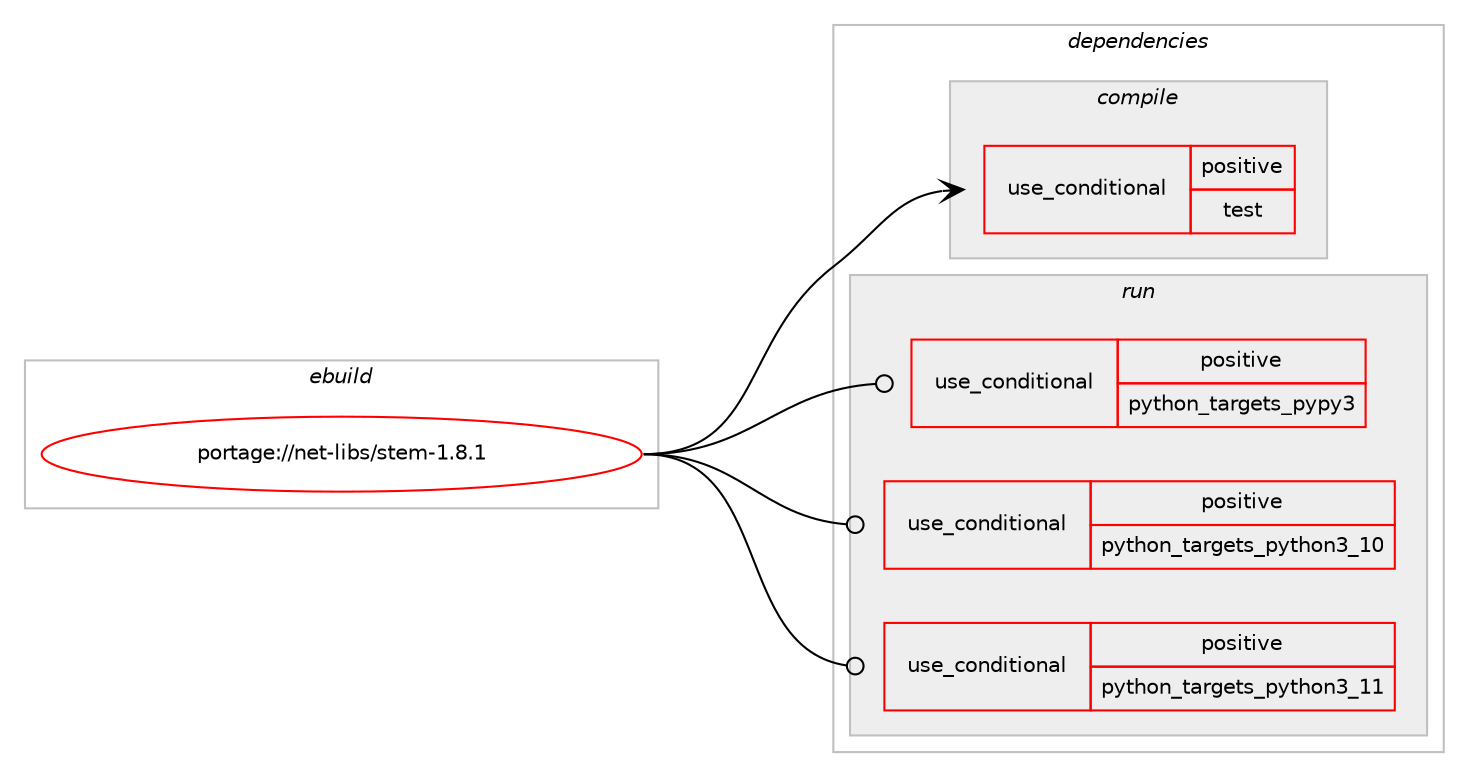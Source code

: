 digraph prolog {

# *************
# Graph options
# *************

newrank=true;
concentrate=true;
compound=true;
graph [rankdir=LR,fontname=Helvetica,fontsize=10,ranksep=1.5];#, ranksep=2.5, nodesep=0.2];
edge  [arrowhead=vee];
node  [fontname=Helvetica,fontsize=10];

# **********
# The ebuild
# **********

subgraph cluster_leftcol {
color=gray;
rank=same;
label=<<i>ebuild</i>>;
id [label="portage://net-libs/stem-1.8.1", color=red, width=4, href="../net-libs/stem-1.8.1.svg"];
}

# ****************
# The dependencies
# ****************

subgraph cluster_midcol {
color=gray;
label=<<i>dependencies</i>>;
subgraph cluster_compile {
fillcolor="#eeeeee";
style=filled;
label=<<i>compile</i>>;
subgraph cond92002 {
dependency184415 [label=<<TABLE BORDER="0" CELLBORDER="1" CELLSPACING="0" CELLPADDING="4"><TR><TD ROWSPAN="3" CELLPADDING="10">use_conditional</TD></TR><TR><TD>positive</TD></TR><TR><TD>test</TD></TR></TABLE>>, shape=none, color=red];
# *** BEGIN UNKNOWN DEPENDENCY TYPE (TODO) ***
# dependency184415 -> package_dependency(portage://net-libs/stem-1.8.1,install,no,dev-python,pyflakes,none,[,,],[],[use(optenable(python_targets_pypy3),negative),use(optenable(python_targets_python3_10),negative),use(optenable(python_targets_python3_11),negative)])
# *** END UNKNOWN DEPENDENCY TYPE (TODO) ***

# *** BEGIN UNKNOWN DEPENDENCY TYPE (TODO) ***
# dependency184415 -> package_dependency(portage://net-libs/stem-1.8.1,install,no,net-vpn,tor,none,[,,],[],[])
# *** END UNKNOWN DEPENDENCY TYPE (TODO) ***

}
id:e -> dependency184415:w [weight=20,style="solid",arrowhead="vee"];
}
subgraph cluster_compileandrun {
fillcolor="#eeeeee";
style=filled;
label=<<i>compile and run</i>>;
}
subgraph cluster_run {
fillcolor="#eeeeee";
style=filled;
label=<<i>run</i>>;
subgraph cond92003 {
dependency184416 [label=<<TABLE BORDER="0" CELLBORDER="1" CELLSPACING="0" CELLPADDING="4"><TR><TD ROWSPAN="3" CELLPADDING="10">use_conditional</TD></TR><TR><TD>positive</TD></TR><TR><TD>python_targets_pypy3</TD></TR></TABLE>>, shape=none, color=red];
# *** BEGIN UNKNOWN DEPENDENCY TYPE (TODO) ***
# dependency184416 -> package_dependency(portage://net-libs/stem-1.8.1,run,no,dev-python,pypy3,none,[,,],any_same_slot,[])
# *** END UNKNOWN DEPENDENCY TYPE (TODO) ***

}
id:e -> dependency184416:w [weight=20,style="solid",arrowhead="odot"];
subgraph cond92004 {
dependency184417 [label=<<TABLE BORDER="0" CELLBORDER="1" CELLSPACING="0" CELLPADDING="4"><TR><TD ROWSPAN="3" CELLPADDING="10">use_conditional</TD></TR><TR><TD>positive</TD></TR><TR><TD>python_targets_python3_10</TD></TR></TABLE>>, shape=none, color=red];
# *** BEGIN UNKNOWN DEPENDENCY TYPE (TODO) ***
# dependency184417 -> package_dependency(portage://net-libs/stem-1.8.1,run,no,dev-lang,python,none,[,,],[slot(3.10)],[])
# *** END UNKNOWN DEPENDENCY TYPE (TODO) ***

}
id:e -> dependency184417:w [weight=20,style="solid",arrowhead="odot"];
subgraph cond92005 {
dependency184418 [label=<<TABLE BORDER="0" CELLBORDER="1" CELLSPACING="0" CELLPADDING="4"><TR><TD ROWSPAN="3" CELLPADDING="10">use_conditional</TD></TR><TR><TD>positive</TD></TR><TR><TD>python_targets_python3_11</TD></TR></TABLE>>, shape=none, color=red];
# *** BEGIN UNKNOWN DEPENDENCY TYPE (TODO) ***
# dependency184418 -> package_dependency(portage://net-libs/stem-1.8.1,run,no,dev-lang,python,none,[,,],[slot(3.11)],[])
# *** END UNKNOWN DEPENDENCY TYPE (TODO) ***

}
id:e -> dependency184418:w [weight=20,style="solid",arrowhead="odot"];
# *** BEGIN UNKNOWN DEPENDENCY TYPE (TODO) ***
# id -> package_dependency(portage://net-libs/stem-1.8.1,run,no,net-vpn,tor,none,[,,],[],[])
# *** END UNKNOWN DEPENDENCY TYPE (TODO) ***

}
}

# **************
# The candidates
# **************

subgraph cluster_choices {
rank=same;
color=gray;
label=<<i>candidates</i>>;

}

}
